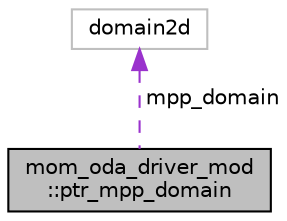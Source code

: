digraph "mom_oda_driver_mod::ptr_mpp_domain"
{
 // INTERACTIVE_SVG=YES
 // LATEX_PDF_SIZE
  edge [fontname="Helvetica",fontsize="10",labelfontname="Helvetica",labelfontsize="10"];
  node [fontname="Helvetica",fontsize="10",shape=record];
  Node1 [label="mom_oda_driver_mod\l::ptr_mpp_domain",height=0.2,width=0.4,color="black", fillcolor="grey75", style="filled", fontcolor="black",tooltip="A structure with a pointer to a domain2d, to allow for the creation of arrays of pointers."];
  Node2 -> Node1 [dir="back",color="darkorchid3",fontsize="10",style="dashed",label=" mpp_domain" ,fontname="Helvetica"];
  Node2 [label="domain2d",height=0.2,width=0.4,color="grey75", fillcolor="white", style="filled",tooltip=" "];
}
